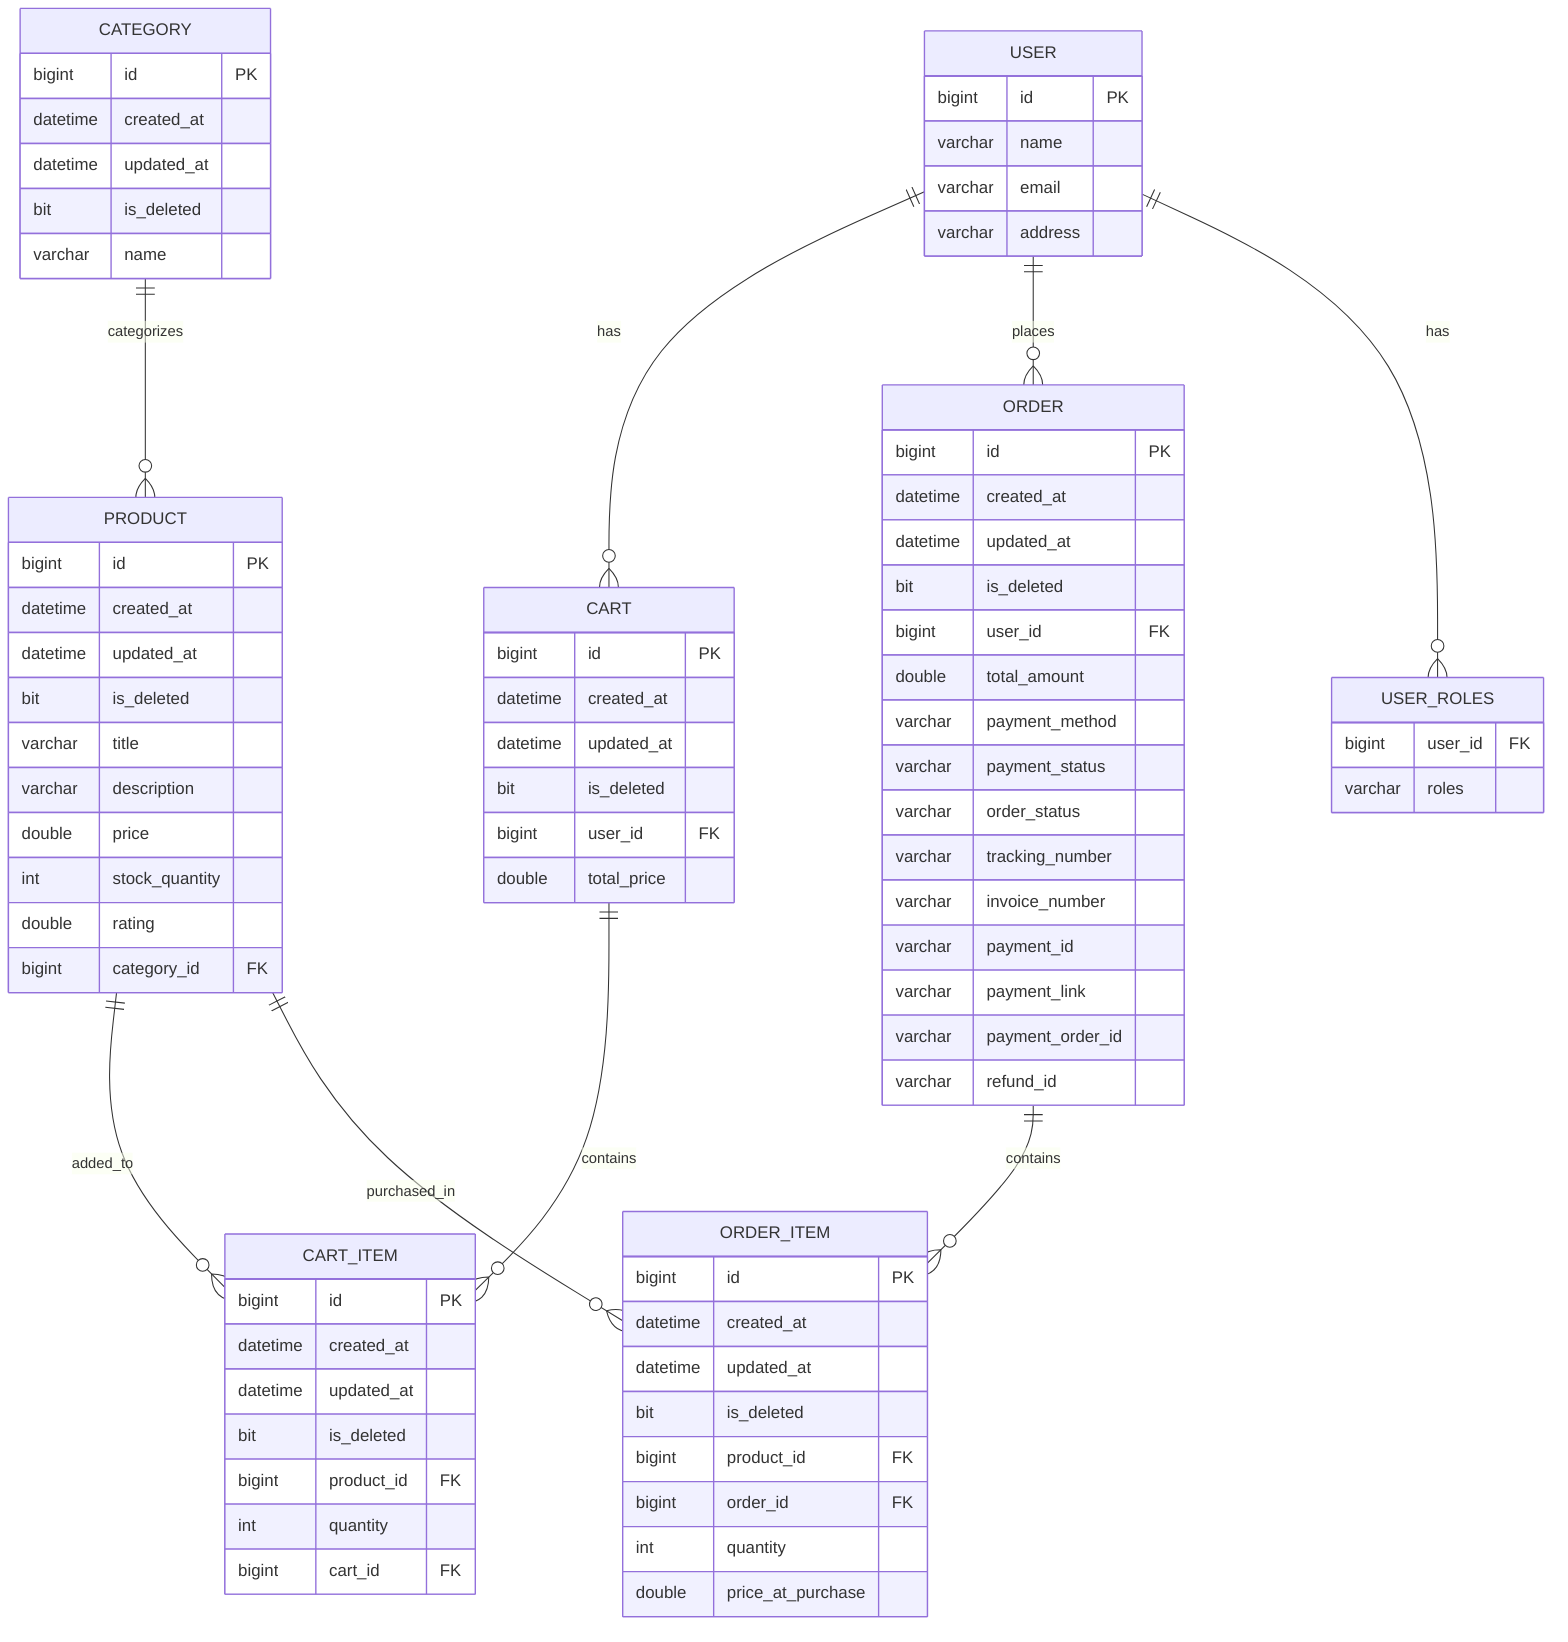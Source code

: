 erDiagram
    USER ||--o{ CART : has
    USER ||--o{ ORDER : places
    USER ||--o{ USER_ROLES : has
    PRODUCT ||--o{ CART_ITEM : added_to
    PRODUCT ||--o{ ORDER_ITEM : purchased_in
    CATEGORY ||--o{ PRODUCT : categorizes
    CART ||--o{ CART_ITEM : contains
    ORDER ||--o{ ORDER_ITEM : contains
 
    USER {
        bigint id PK
        varchar name
        varchar email
        varchar address
    }

    USER_ROLES {
        bigint user_id FK
        varchar roles
    }

    CART {
        bigint id PK
        datetime created_at
        datetime updated_at
        bit is_deleted
        bigint user_id FK
        double total_price
    }

    CART_ITEM {
        bigint id PK
        datetime created_at
        datetime updated_at
        bit is_deleted
        bigint product_id FK
        int quantity
        bigint cart_id FK
    }

    ORDER {
        bigint id PK
        datetime created_at
        datetime updated_at
        bit is_deleted
        bigint user_id FK
        double total_amount
        varchar payment_method
        varchar payment_status
        varchar order_status
        varchar tracking_number
        varchar invoice_number
        varchar payment_id
        varchar payment_link
        varchar payment_order_id
        varchar refund_id
    }

    ORDER_ITEM {
        bigint id PK
        datetime created_at
        datetime updated_at
        bit is_deleted
        bigint product_id FK
        bigint order_id FK
        int quantity
        double price_at_purchase
    }

    PRODUCT {
        bigint id PK
        datetime created_at
        datetime updated_at
        bit is_deleted
        varchar title
        varchar description
        double price
        int stock_quantity
        double rating
        bigint category_id FK
    }

    CATEGORY {
        bigint id PK
        datetime created_at
        datetime updated_at
        bit is_deleted
        varchar name
    }